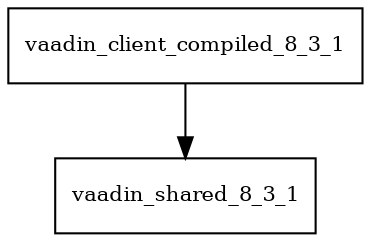 digraph vaadin_client_compiled_8_3_1_dependencies {
  node [shape = box, fontsize=10.0];
  vaadin_client_compiled_8_3_1 -> vaadin_shared_8_3_1;
}
